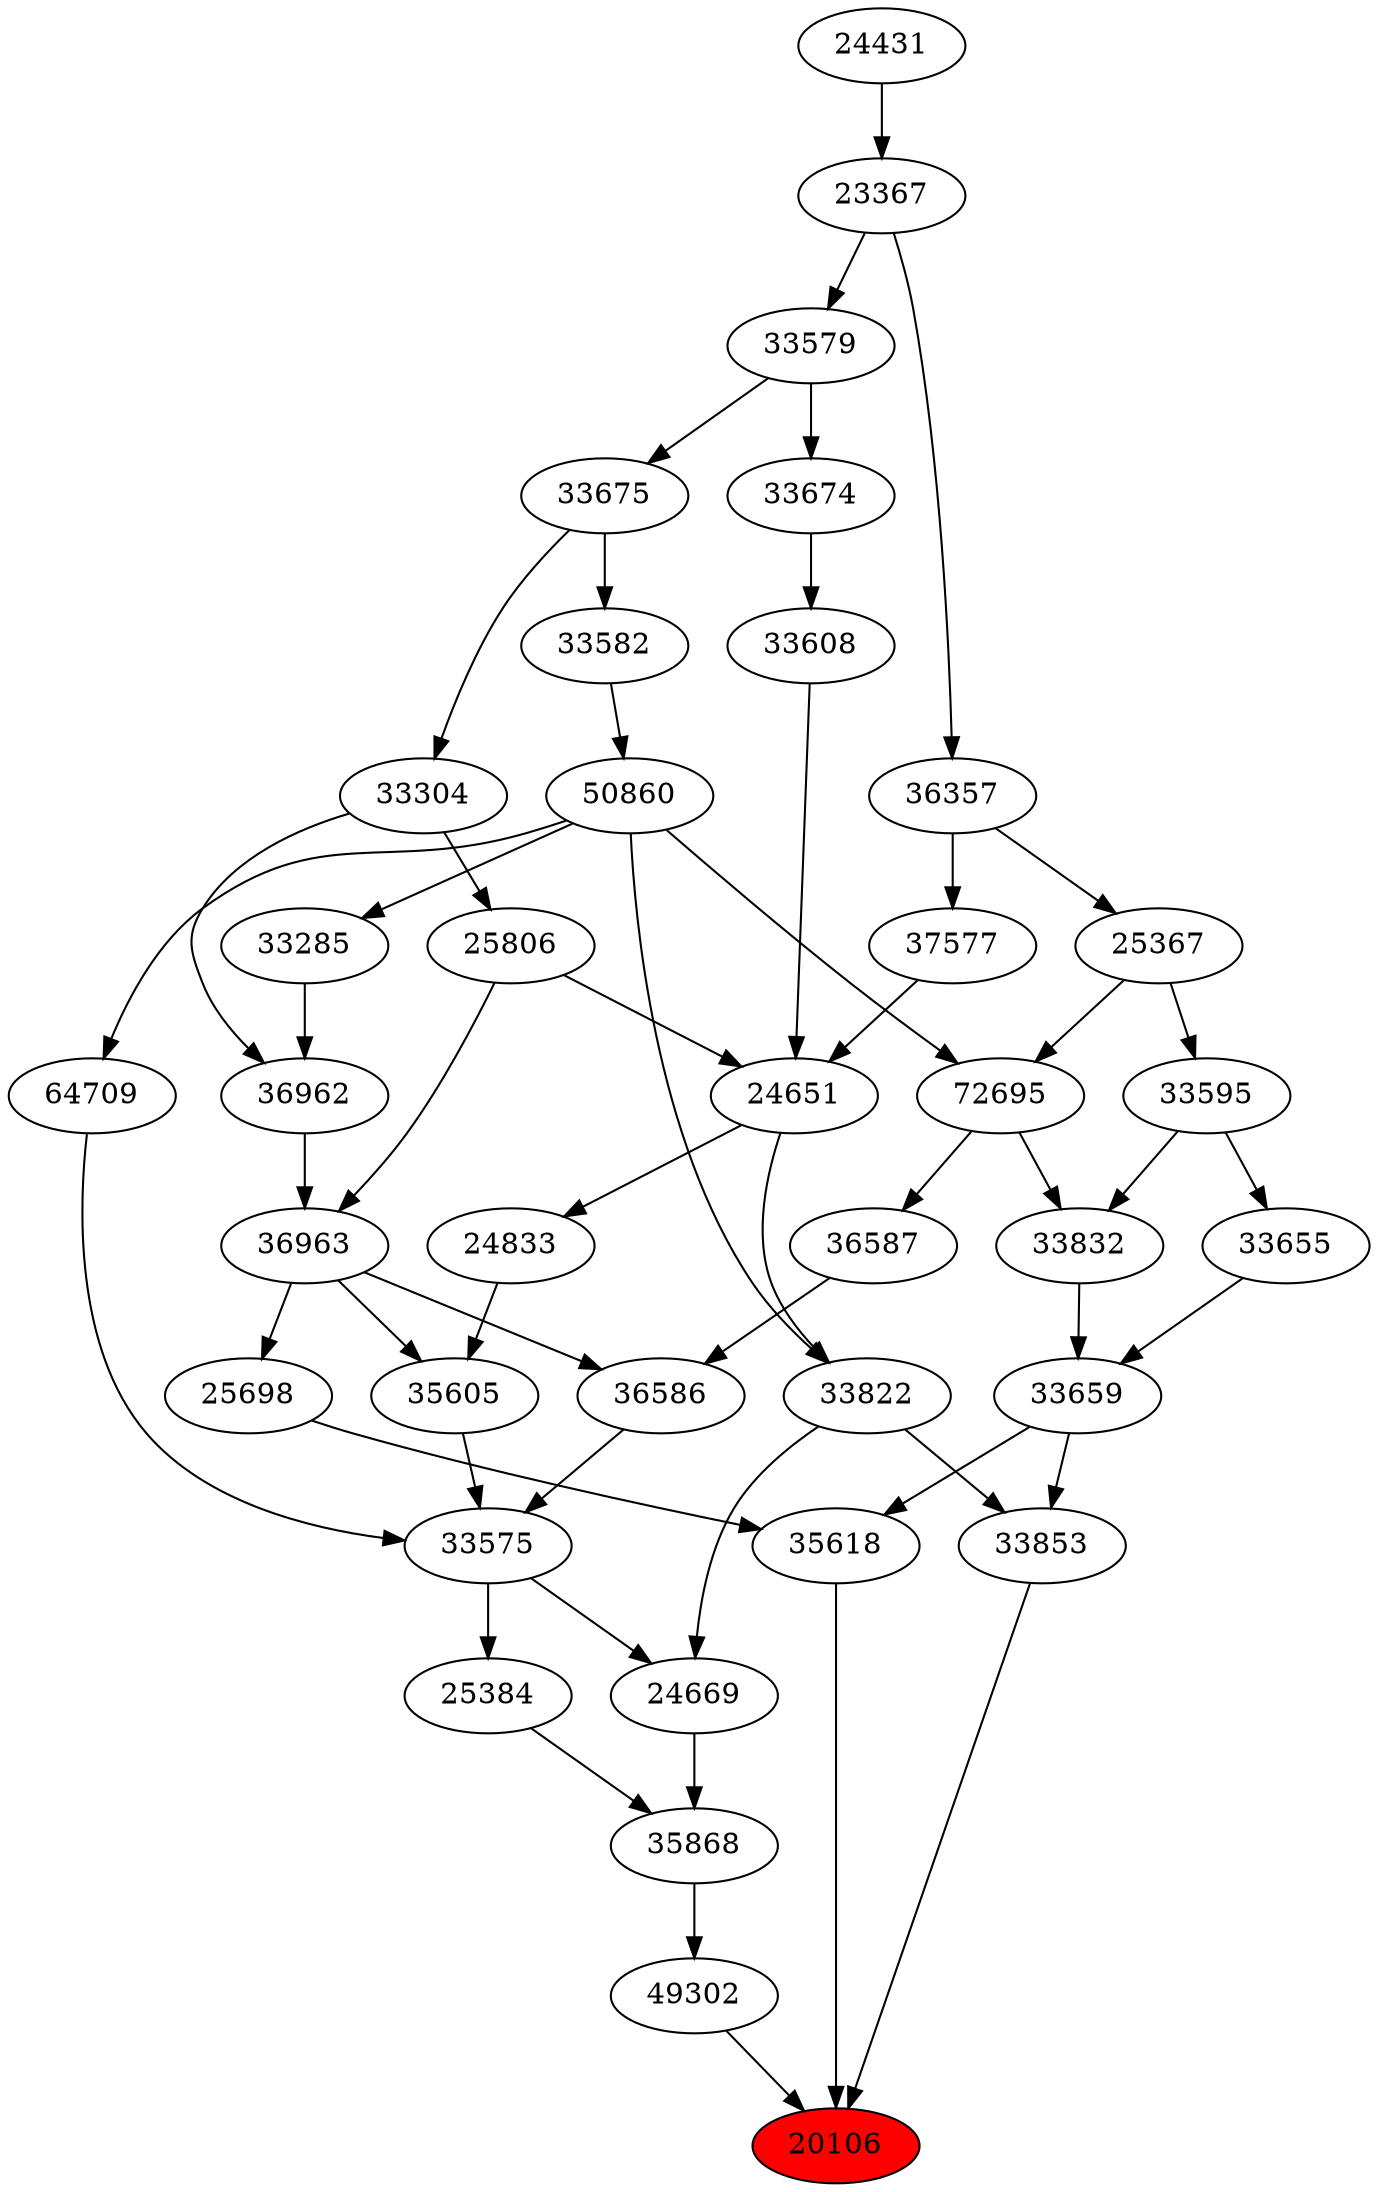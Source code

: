 strict digraph{ 
20106 [label="20106" fillcolor=red style=filled]
35618 -> 20106
49302 -> 20106
33853 -> 20106
35618 [label="35618"]
25698 -> 35618
33659 -> 35618
49302 [label="49302"]
35868 -> 49302
33853 [label="33853"]
33659 -> 33853
33822 -> 33853
25698 [label="25698"]
36963 -> 25698
33659 [label="33659"]
33655 -> 33659
33832 -> 33659
35868 [label="35868"]
25384 -> 35868
24669 -> 35868
33822 [label="33822"]
24651 -> 33822
50860 -> 33822
36963 [label="36963"]
36962 -> 36963
25806 -> 36963
33655 [label="33655"]
33595 -> 33655
33832 [label="33832"]
72695 -> 33832
33595 -> 33832
25384 [label="25384"]
33575 -> 25384
24669 [label="24669"]
33575 -> 24669
33822 -> 24669
24651 [label="24651"]
25806 -> 24651
33608 -> 24651
37577 -> 24651
50860 [label="50860"]
33582 -> 50860
36962 [label="36962"]
33285 -> 36962
33304 -> 36962
25806 [label="25806"]
33304 -> 25806
33595 [label="33595"]
25367 -> 33595
72695 [label="72695"]
50860 -> 72695
25367 -> 72695
33575 [label="33575"]
36586 -> 33575
35605 -> 33575
64709 -> 33575
33608 [label="33608"]
33674 -> 33608
37577 [label="37577"]
36357 -> 37577
33582 [label="33582"]
33675 -> 33582
33285 [label="33285"]
50860 -> 33285
33304 [label="33304"]
33675 -> 33304
25367 [label="25367"]
36357 -> 25367
36586 [label="36586"]
36587 -> 36586
36963 -> 36586
35605 [label="35605"]
24833 -> 35605
36963 -> 35605
64709 [label="64709"]
50860 -> 64709
33674 [label="33674"]
33579 -> 33674
36357 [label="36357"]
23367 -> 36357
33675 [label="33675"]
33579 -> 33675
36587 [label="36587"]
72695 -> 36587
24833 [label="24833"]
24651 -> 24833
33579 [label="33579"]
23367 -> 33579
23367 [label="23367"]
24431 -> 23367
24431 [label="24431"]
}